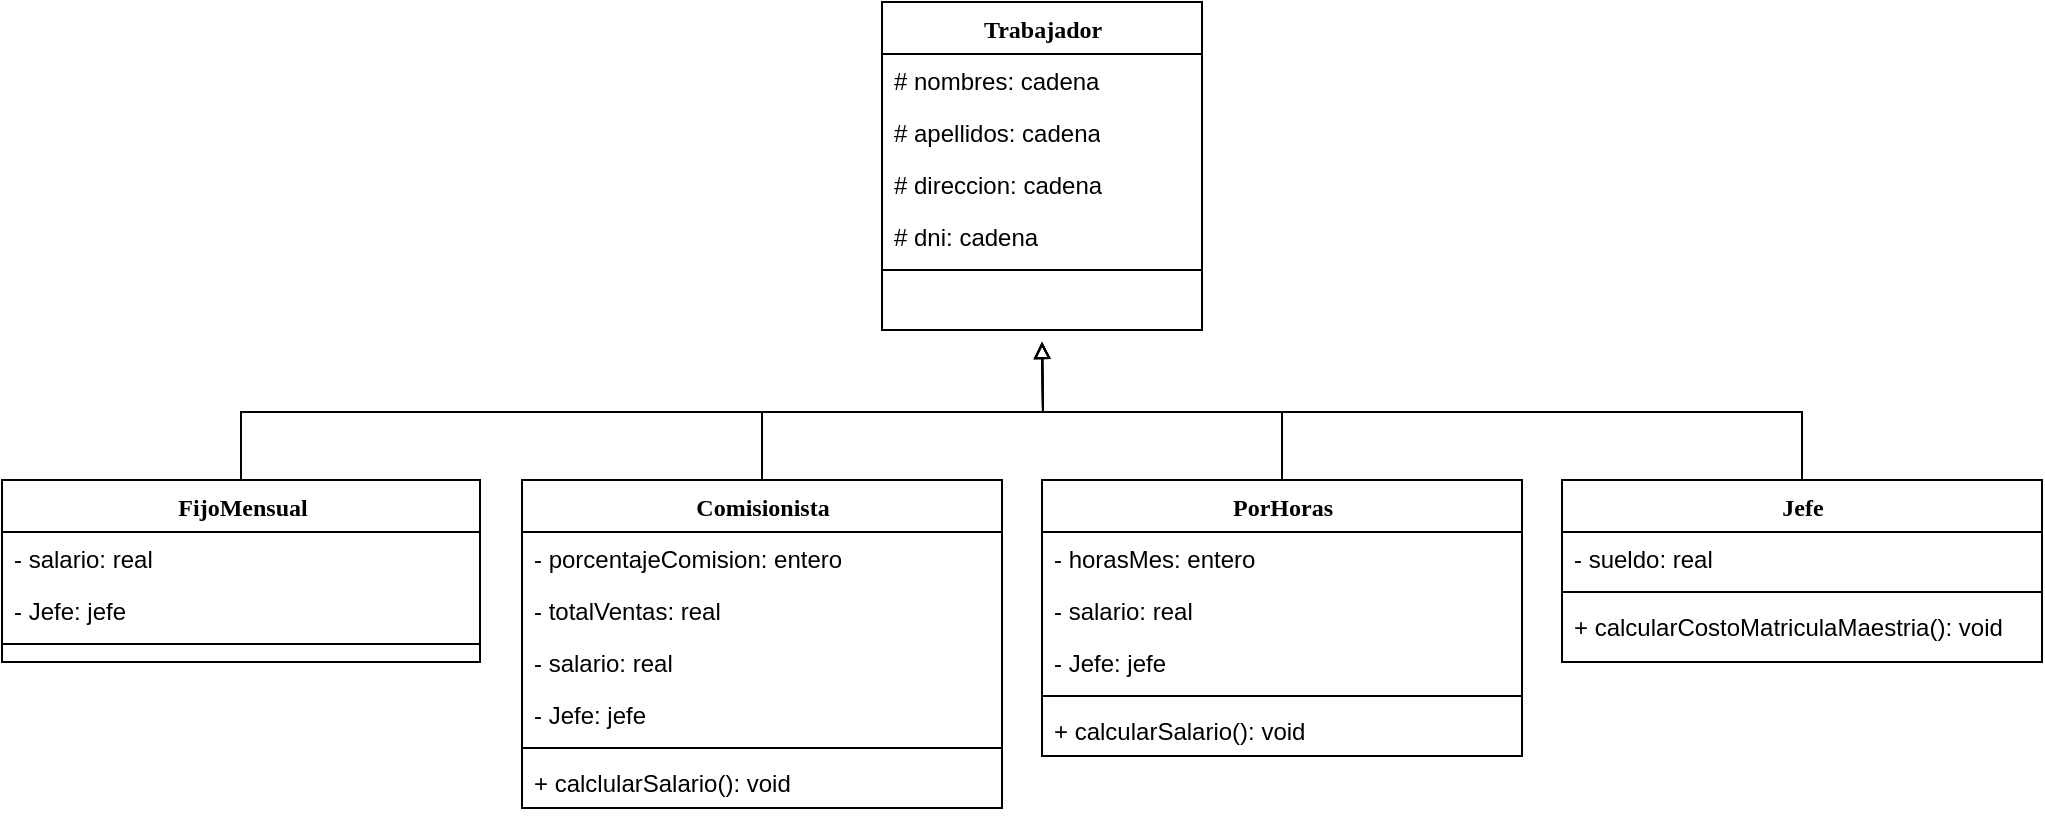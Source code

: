 <mxfile version="24.2.5" type="device">
  <diagram name="Page-1" id="KEOrZav76Aly4ivOEtbQ">
    <mxGraphModel dx="1918" dy="661" grid="1" gridSize="10" guides="1" tooltips="1" connect="1" arrows="1" fold="1" page="1" pageScale="1" pageWidth="827" pageHeight="1169" math="0" shadow="0">
      <root>
        <mxCell id="0" />
        <mxCell id="1" parent="0" />
        <mxCell id="odoK_0CoZ4ZpcwqMM9DU-37" value="Trabajador" style="swimlane;html=1;fontStyle=1;align=center;verticalAlign=top;childLayout=stackLayout;horizontal=1;startSize=26;horizontalStack=0;resizeParent=1;resizeLast=0;collapsible=1;marginBottom=0;swimlaneFillColor=#ffffff;rounded=0;shadow=0;comic=0;labelBackgroundColor=none;strokeWidth=1;fillColor=none;fontFamily=Verdana;fontSize=12" parent="1" vertex="1">
          <mxGeometry x="-80" y="200" width="160" height="164" as="geometry" />
        </mxCell>
        <mxCell id="odoK_0CoZ4ZpcwqMM9DU-39" value="# nombres: cadena" style="text;html=1;strokeColor=none;fillColor=none;align=left;verticalAlign=top;spacingLeft=4;spacingRight=4;whiteSpace=wrap;overflow=hidden;rotatable=0;points=[[0,0.5],[1,0.5]];portConstraint=eastwest;" parent="odoK_0CoZ4ZpcwqMM9DU-37" vertex="1">
          <mxGeometry y="26" width="160" height="26" as="geometry" />
        </mxCell>
        <mxCell id="odoK_0CoZ4ZpcwqMM9DU-40" value="# apellidos: cadena" style="text;html=1;strokeColor=none;fillColor=none;align=left;verticalAlign=top;spacingLeft=4;spacingRight=4;whiteSpace=wrap;overflow=hidden;rotatable=0;points=[[0,0.5],[1,0.5]];portConstraint=eastwest;" parent="odoK_0CoZ4ZpcwqMM9DU-37" vertex="1">
          <mxGeometry y="52" width="160" height="26" as="geometry" />
        </mxCell>
        <mxCell id="odoK_0CoZ4ZpcwqMM9DU-41" value="# direccion: cadena" style="text;html=1;strokeColor=none;fillColor=none;align=left;verticalAlign=top;spacingLeft=4;spacingRight=4;whiteSpace=wrap;overflow=hidden;rotatable=0;points=[[0,0.5],[1,0.5]];portConstraint=eastwest;" parent="odoK_0CoZ4ZpcwqMM9DU-37" vertex="1">
          <mxGeometry y="78" width="160" height="26" as="geometry" />
        </mxCell>
        <mxCell id="odoK_0CoZ4ZpcwqMM9DU-99" value="# dni: cadena" style="text;html=1;strokeColor=none;fillColor=none;align=left;verticalAlign=top;spacingLeft=4;spacingRight=4;whiteSpace=wrap;overflow=hidden;rotatable=0;points=[[0,0.5],[1,0.5]];portConstraint=eastwest;" parent="odoK_0CoZ4ZpcwqMM9DU-37" vertex="1">
          <mxGeometry y="104" width="160" height="26" as="geometry" />
        </mxCell>
        <mxCell id="odoK_0CoZ4ZpcwqMM9DU-42" value="" style="line;html=1;strokeWidth=1;fillColor=none;align=left;verticalAlign=middle;spacingTop=-1;spacingLeft=3;spacingRight=3;rotatable=0;labelPosition=right;points=[];portConstraint=eastwest;" parent="odoK_0CoZ4ZpcwqMM9DU-37" vertex="1">
          <mxGeometry y="130" width="160" height="8" as="geometry" />
        </mxCell>
        <mxCell id="odoK_0CoZ4ZpcwqMM9DU-115" style="edgeStyle=orthogonalEdgeStyle;rounded=0;orthogonalLoop=1;jettySize=auto;html=1;exitX=0.5;exitY=0;exitDx=0;exitDy=0;endArrow=block;endFill=0;" parent="1" source="odoK_0CoZ4ZpcwqMM9DU-72" edge="1">
          <mxGeometry relative="1" as="geometry">
            <mxPoint y="370" as="targetPoint" />
          </mxGeometry>
        </mxCell>
        <mxCell id="odoK_0CoZ4ZpcwqMM9DU-72" value="FijoMensual" style="swimlane;html=1;fontStyle=1;align=center;verticalAlign=top;childLayout=stackLayout;horizontal=1;startSize=26;horizontalStack=0;resizeParent=1;resizeLast=0;collapsible=1;marginBottom=0;swimlaneFillColor=#ffffff;rounded=0;shadow=0;comic=0;labelBackgroundColor=none;strokeWidth=1;fillColor=none;fontFamily=Verdana;fontSize=12" parent="1" vertex="1">
          <mxGeometry x="-520" y="439" width="239" height="91" as="geometry" />
        </mxCell>
        <mxCell id="odoK_0CoZ4ZpcwqMM9DU-73" value="- salario: real" style="text;html=1;strokeColor=none;fillColor=none;align=left;verticalAlign=top;spacingLeft=4;spacingRight=4;whiteSpace=wrap;overflow=hidden;rotatable=0;points=[[0,0.5],[1,0.5]];portConstraint=eastwest;" parent="odoK_0CoZ4ZpcwqMM9DU-72" vertex="1">
          <mxGeometry y="26" width="239" height="26" as="geometry" />
        </mxCell>
        <mxCell id="odoK_0CoZ4ZpcwqMM9DU-108" value="- Jefe: jefe" style="text;html=1;strokeColor=none;fillColor=none;align=left;verticalAlign=top;spacingLeft=4;spacingRight=4;whiteSpace=wrap;overflow=hidden;rotatable=0;points=[[0,0.5],[1,0.5]];portConstraint=eastwest;" parent="odoK_0CoZ4ZpcwqMM9DU-72" vertex="1">
          <mxGeometry y="52" width="239" height="26" as="geometry" />
        </mxCell>
        <mxCell id="odoK_0CoZ4ZpcwqMM9DU-80" value="" style="line;html=1;strokeWidth=1;fillColor=none;align=left;verticalAlign=middle;spacingTop=-1;spacingLeft=3;spacingRight=3;rotatable=0;labelPosition=right;points=[];portConstraint=eastwest;" parent="odoK_0CoZ4ZpcwqMM9DU-72" vertex="1">
          <mxGeometry y="78" width="239" height="8" as="geometry" />
        </mxCell>
        <mxCell id="odoK_0CoZ4ZpcwqMM9DU-116" style="edgeStyle=orthogonalEdgeStyle;rounded=0;orthogonalLoop=1;jettySize=auto;html=1;exitX=0.5;exitY=0;exitDx=0;exitDy=0;endArrow=block;endFill=0;" parent="1" source="odoK_0CoZ4ZpcwqMM9DU-84" edge="1">
          <mxGeometry relative="1" as="geometry">
            <mxPoint y="370" as="targetPoint" />
          </mxGeometry>
        </mxCell>
        <mxCell id="odoK_0CoZ4ZpcwqMM9DU-84" value="Comisionista" style="swimlane;html=1;fontStyle=1;align=center;verticalAlign=top;childLayout=stackLayout;horizontal=1;startSize=26;horizontalStack=0;resizeParent=1;resizeLast=0;collapsible=1;marginBottom=0;swimlaneFillColor=#ffffff;rounded=0;shadow=0;comic=0;labelBackgroundColor=none;strokeWidth=1;fillColor=none;fontFamily=Verdana;fontSize=12" parent="1" vertex="1">
          <mxGeometry x="-260" y="439" width="240" height="164" as="geometry" />
        </mxCell>
        <mxCell id="odoK_0CoZ4ZpcwqMM9DU-85" value="- porcentajeComision: entero" style="text;html=1;strokeColor=none;fillColor=none;align=left;verticalAlign=top;spacingLeft=4;spacingRight=4;whiteSpace=wrap;overflow=hidden;rotatable=0;points=[[0,0.5],[1,0.5]];portConstraint=eastwest;" parent="odoK_0CoZ4ZpcwqMM9DU-84" vertex="1">
          <mxGeometry y="26" width="240" height="26" as="geometry" />
        </mxCell>
        <mxCell id="odoK_0CoZ4ZpcwqMM9DU-110" value="- totalVentas: real" style="text;html=1;strokeColor=none;fillColor=none;align=left;verticalAlign=top;spacingLeft=4;spacingRight=4;whiteSpace=wrap;overflow=hidden;rotatable=0;points=[[0,0.5],[1,0.5]];portConstraint=eastwest;" parent="odoK_0CoZ4ZpcwqMM9DU-84" vertex="1">
          <mxGeometry y="52" width="240" height="26" as="geometry" />
        </mxCell>
        <mxCell id="odoK_0CoZ4ZpcwqMM9DU-86" value="- salario: real" style="text;html=1;strokeColor=none;fillColor=none;align=left;verticalAlign=top;spacingLeft=4;spacingRight=4;whiteSpace=wrap;overflow=hidden;rotatable=0;points=[[0,0.5],[1,0.5]];portConstraint=eastwest;" parent="odoK_0CoZ4ZpcwqMM9DU-84" vertex="1">
          <mxGeometry y="78" width="240" height="26" as="geometry" />
        </mxCell>
        <mxCell id="sDQfWW1P8ri0ubDpp_tO-1" value="- Jefe: jefe" style="text;html=1;strokeColor=none;fillColor=none;align=left;verticalAlign=top;spacingLeft=4;spacingRight=4;whiteSpace=wrap;overflow=hidden;rotatable=0;points=[[0,0.5],[1,0.5]];portConstraint=eastwest;" vertex="1" parent="odoK_0CoZ4ZpcwqMM9DU-84">
          <mxGeometry y="104" width="240" height="26" as="geometry" />
        </mxCell>
        <mxCell id="odoK_0CoZ4ZpcwqMM9DU-89" value="" style="line;html=1;strokeWidth=1;fillColor=none;align=left;verticalAlign=middle;spacingTop=-1;spacingLeft=3;spacingRight=3;rotatable=0;labelPosition=right;points=[];portConstraint=eastwest;" parent="odoK_0CoZ4ZpcwqMM9DU-84" vertex="1">
          <mxGeometry y="130" width="240" height="8" as="geometry" />
        </mxCell>
        <mxCell id="odoK_0CoZ4ZpcwqMM9DU-90" value="+ calclularSalario(): void" style="text;html=1;strokeColor=none;fillColor=none;align=left;verticalAlign=top;spacingLeft=4;spacingRight=4;whiteSpace=wrap;overflow=hidden;rotatable=0;points=[[0,0.5],[1,0.5]];portConstraint=eastwest;" parent="odoK_0CoZ4ZpcwqMM9DU-84" vertex="1">
          <mxGeometry y="138" width="240" height="26" as="geometry" />
        </mxCell>
        <mxCell id="odoK_0CoZ4ZpcwqMM9DU-117" style="edgeStyle=orthogonalEdgeStyle;rounded=0;orthogonalLoop=1;jettySize=auto;html=1;exitX=0.5;exitY=0;exitDx=0;exitDy=0;endArrow=block;endFill=0;" parent="1" source="odoK_0CoZ4ZpcwqMM9DU-92" edge="1">
          <mxGeometry relative="1" as="geometry">
            <mxPoint y="370" as="targetPoint" />
          </mxGeometry>
        </mxCell>
        <mxCell id="odoK_0CoZ4ZpcwqMM9DU-92" value="PorHoras" style="swimlane;html=1;fontStyle=1;align=center;verticalAlign=top;childLayout=stackLayout;horizontal=1;startSize=26;horizontalStack=0;resizeParent=1;resizeLast=0;collapsible=1;marginBottom=0;swimlaneFillColor=#ffffff;rounded=0;shadow=0;comic=0;labelBackgroundColor=none;strokeWidth=1;fillColor=none;fontFamily=Verdana;fontSize=12" parent="1" vertex="1">
          <mxGeometry y="439" width="240" height="138" as="geometry" />
        </mxCell>
        <mxCell id="odoK_0CoZ4ZpcwqMM9DU-93" value="- horasMes: entero" style="text;html=1;strokeColor=none;fillColor=none;align=left;verticalAlign=top;spacingLeft=4;spacingRight=4;whiteSpace=wrap;overflow=hidden;rotatable=0;points=[[0,0.5],[1,0.5]];portConstraint=eastwest;" parent="odoK_0CoZ4ZpcwqMM9DU-92" vertex="1">
          <mxGeometry y="26" width="240" height="26" as="geometry" />
        </mxCell>
        <mxCell id="odoK_0CoZ4ZpcwqMM9DU-94" value="- salario: real" style="text;html=1;strokeColor=none;fillColor=none;align=left;verticalAlign=top;spacingLeft=4;spacingRight=4;whiteSpace=wrap;overflow=hidden;rotatable=0;points=[[0,0.5],[1,0.5]];portConstraint=eastwest;" parent="odoK_0CoZ4ZpcwqMM9DU-92" vertex="1">
          <mxGeometry y="52" width="240" height="26" as="geometry" />
        </mxCell>
        <mxCell id="sDQfWW1P8ri0ubDpp_tO-3" value="- Jefe: jefe" style="text;html=1;strokeColor=none;fillColor=none;align=left;verticalAlign=top;spacingLeft=4;spacingRight=4;whiteSpace=wrap;overflow=hidden;rotatable=0;points=[[0,0.5],[1,0.5]];portConstraint=eastwest;" vertex="1" parent="odoK_0CoZ4ZpcwqMM9DU-92">
          <mxGeometry y="78" width="240" height="26" as="geometry" />
        </mxCell>
        <mxCell id="odoK_0CoZ4ZpcwqMM9DU-95" value="" style="line;html=1;strokeWidth=1;fillColor=none;align=left;verticalAlign=middle;spacingTop=-1;spacingLeft=3;spacingRight=3;rotatable=0;labelPosition=right;points=[];portConstraint=eastwest;" parent="odoK_0CoZ4ZpcwqMM9DU-92" vertex="1">
          <mxGeometry y="104" width="240" height="8" as="geometry" />
        </mxCell>
        <mxCell id="odoK_0CoZ4ZpcwqMM9DU-97" value="+ calcularSalario(): void" style="text;html=1;strokeColor=none;fillColor=none;align=left;verticalAlign=top;spacingLeft=4;spacingRight=4;whiteSpace=wrap;overflow=hidden;rotatable=0;points=[[0,0.5],[1,0.5]];portConstraint=eastwest;" parent="odoK_0CoZ4ZpcwqMM9DU-92" vertex="1">
          <mxGeometry y="112" width="240" height="26" as="geometry" />
        </mxCell>
        <mxCell id="odoK_0CoZ4ZpcwqMM9DU-119" style="edgeStyle=orthogonalEdgeStyle;rounded=0;orthogonalLoop=1;jettySize=auto;html=1;exitX=0.5;exitY=0;exitDx=0;exitDy=0;endArrow=block;endFill=0;" parent="1" source="odoK_0CoZ4ZpcwqMM9DU-100" edge="1">
          <mxGeometry relative="1" as="geometry">
            <mxPoint y="370" as="targetPoint" />
          </mxGeometry>
        </mxCell>
        <mxCell id="odoK_0CoZ4ZpcwqMM9DU-100" value="Jefe" style="swimlane;html=1;fontStyle=1;align=center;verticalAlign=top;childLayout=stackLayout;horizontal=1;startSize=26;horizontalStack=0;resizeParent=1;resizeLast=0;collapsible=1;marginBottom=0;swimlaneFillColor=#ffffff;rounded=0;shadow=0;comic=0;labelBackgroundColor=none;strokeWidth=1;fillColor=none;fontFamily=Verdana;fontSize=12" parent="1" vertex="1">
          <mxGeometry x="260" y="439" width="240" height="91" as="geometry" />
        </mxCell>
        <mxCell id="odoK_0CoZ4ZpcwqMM9DU-101" value="- sueldo: real" style="text;html=1;strokeColor=none;fillColor=none;align=left;verticalAlign=top;spacingLeft=4;spacingRight=4;whiteSpace=wrap;overflow=hidden;rotatable=0;points=[[0,0.5],[1,0.5]];portConstraint=eastwest;" parent="odoK_0CoZ4ZpcwqMM9DU-100" vertex="1">
          <mxGeometry y="26" width="240" height="26" as="geometry" />
        </mxCell>
        <mxCell id="odoK_0CoZ4ZpcwqMM9DU-103" value="" style="line;html=1;strokeWidth=1;fillColor=none;align=left;verticalAlign=middle;spacingTop=-1;spacingLeft=3;spacingRight=3;rotatable=0;labelPosition=right;points=[];portConstraint=eastwest;" parent="odoK_0CoZ4ZpcwqMM9DU-100" vertex="1">
          <mxGeometry y="52" width="240" height="8" as="geometry" />
        </mxCell>
        <mxCell id="odoK_0CoZ4ZpcwqMM9DU-104" value="+ calcularCostoMatriculaMaestria(): void" style="text;html=1;strokeColor=none;fillColor=none;align=left;verticalAlign=top;spacingLeft=4;spacingRight=4;whiteSpace=wrap;overflow=hidden;rotatable=0;points=[[0,0.5],[1,0.5]];portConstraint=eastwest;" parent="odoK_0CoZ4ZpcwqMM9DU-100" vertex="1">
          <mxGeometry y="60" width="240" height="26" as="geometry" />
        </mxCell>
      </root>
    </mxGraphModel>
  </diagram>
</mxfile>
